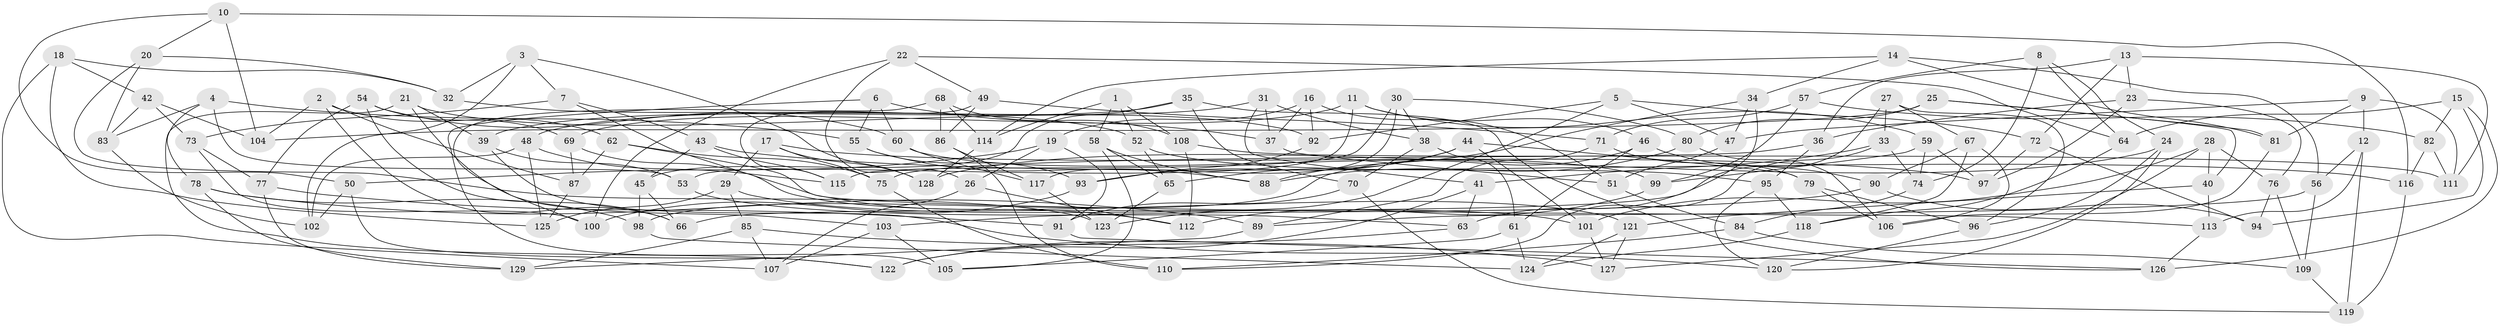 // Generated by graph-tools (version 1.1) at 2025/16/03/09/25 04:16:16]
// undirected, 129 vertices, 258 edges
graph export_dot {
graph [start="1"]
  node [color=gray90,style=filled];
  1;
  2;
  3;
  4;
  5;
  6;
  7;
  8;
  9;
  10;
  11;
  12;
  13;
  14;
  15;
  16;
  17;
  18;
  19;
  20;
  21;
  22;
  23;
  24;
  25;
  26;
  27;
  28;
  29;
  30;
  31;
  32;
  33;
  34;
  35;
  36;
  37;
  38;
  39;
  40;
  41;
  42;
  43;
  44;
  45;
  46;
  47;
  48;
  49;
  50;
  51;
  52;
  53;
  54;
  55;
  56;
  57;
  58;
  59;
  60;
  61;
  62;
  63;
  64;
  65;
  66;
  67;
  68;
  69;
  70;
  71;
  72;
  73;
  74;
  75;
  76;
  77;
  78;
  79;
  80;
  81;
  82;
  83;
  84;
  85;
  86;
  87;
  88;
  89;
  90;
  91;
  92;
  93;
  94;
  95;
  96;
  97;
  98;
  99;
  100;
  101;
  102;
  103;
  104;
  105;
  106;
  107;
  108;
  109;
  110;
  111;
  112;
  113;
  114;
  115;
  116;
  117;
  118;
  119;
  120;
  121;
  122;
  123;
  124;
  125;
  126;
  127;
  128;
  129;
  1 -- 114;
  1 -- 52;
  1 -- 108;
  1 -- 58;
  2 -- 66;
  2 -- 87;
  2 -- 62;
  2 -- 104;
  3 -- 32;
  3 -- 7;
  3 -- 128;
  3 -- 102;
  4 -- 78;
  4 -- 53;
  4 -- 55;
  4 -- 83;
  5 -- 47;
  5 -- 72;
  5 -- 123;
  5 -- 92;
  6 -- 60;
  6 -- 37;
  6 -- 55;
  6 -- 105;
  7 -- 43;
  7 -- 112;
  7 -- 73;
  8 -- 74;
  8 -- 64;
  8 -- 57;
  8 -- 24;
  9 -- 81;
  9 -- 47;
  9 -- 111;
  9 -- 12;
  10 -- 116;
  10 -- 20;
  10 -- 104;
  10 -- 50;
  11 -- 59;
  11 -- 53;
  11 -- 69;
  11 -- 46;
  12 -- 119;
  12 -- 56;
  12 -- 113;
  13 -- 111;
  13 -- 23;
  13 -- 36;
  13 -- 72;
  14 -- 81;
  14 -- 56;
  14 -- 34;
  14 -- 114;
  15 -- 126;
  15 -- 94;
  15 -- 64;
  15 -- 82;
  16 -- 37;
  16 -- 19;
  16 -- 92;
  16 -- 51;
  17 -- 29;
  17 -- 97;
  17 -- 75;
  17 -- 128;
  18 -- 42;
  18 -- 107;
  18 -- 32;
  18 -- 125;
  19 -- 26;
  19 -- 91;
  19 -- 50;
  20 -- 83;
  20 -- 123;
  20 -- 32;
  21 -- 39;
  21 -- 103;
  21 -- 122;
  21 -- 92;
  22 -- 100;
  22 -- 64;
  22 -- 49;
  22 -- 26;
  23 -- 97;
  23 -- 36;
  23 -- 76;
  24 -- 96;
  24 -- 128;
  24 -- 120;
  25 -- 81;
  25 -- 104;
  25 -- 80;
  25 -- 40;
  26 -- 112;
  26 -- 107;
  27 -- 67;
  27 -- 66;
  27 -- 96;
  27 -- 33;
  28 -- 127;
  28 -- 40;
  28 -- 101;
  28 -- 76;
  29 -- 85;
  29 -- 101;
  29 -- 125;
  30 -- 117;
  30 -- 80;
  30 -- 38;
  30 -- 115;
  31 -- 41;
  31 -- 38;
  31 -- 37;
  31 -- 48;
  32 -- 52;
  33 -- 74;
  33 -- 110;
  33 -- 41;
  34 -- 88;
  34 -- 63;
  34 -- 47;
  35 -- 126;
  35 -- 39;
  35 -- 45;
  35 -- 70;
  36 -- 75;
  36 -- 95;
  37 -- 51;
  38 -- 61;
  38 -- 70;
  39 -- 53;
  39 -- 120;
  40 -- 113;
  40 -- 121;
  41 -- 63;
  41 -- 122;
  42 -- 73;
  42 -- 104;
  42 -- 83;
  43 -- 45;
  43 -- 116;
  43 -- 115;
  44 -- 79;
  44 -- 93;
  44 -- 101;
  44 -- 65;
  45 -- 98;
  45 -- 66;
  46 -- 98;
  46 -- 61;
  46 -- 90;
  47 -- 51;
  48 -- 102;
  48 -- 125;
  48 -- 115;
  49 -- 86;
  49 -- 71;
  49 -- 115;
  50 -- 122;
  50 -- 102;
  51 -- 84;
  52 -- 95;
  52 -- 65;
  53 -- 63;
  54 -- 60;
  54 -- 66;
  54 -- 77;
  54 -- 69;
  55 -- 88;
  55 -- 93;
  56 -- 109;
  56 -- 89;
  57 -- 82;
  57 -- 71;
  57 -- 99;
  58 -- 105;
  58 -- 88;
  58 -- 65;
  59 -- 74;
  59 -- 99;
  59 -- 97;
  60 -- 99;
  60 -- 117;
  61 -- 105;
  61 -- 124;
  62 -- 113;
  62 -- 75;
  62 -- 87;
  63 -- 122;
  64 -- 118;
  65 -- 123;
  67 -- 118;
  67 -- 106;
  67 -- 90;
  68 -- 114;
  68 -- 108;
  68 -- 86;
  68 -- 100;
  69 -- 87;
  69 -- 121;
  70 -- 119;
  70 -- 91;
  71 -- 79;
  71 -- 89;
  72 -- 97;
  72 -- 94;
  73 -- 100;
  73 -- 77;
  74 -- 84;
  75 -- 110;
  76 -- 94;
  76 -- 109;
  77 -- 129;
  77 -- 91;
  78 -- 129;
  78 -- 98;
  78 -- 89;
  79 -- 96;
  79 -- 106;
  80 -- 88;
  80 -- 106;
  81 -- 106;
  82 -- 111;
  82 -- 116;
  83 -- 102;
  84 -- 109;
  84 -- 110;
  85 -- 107;
  85 -- 129;
  85 -- 127;
  86 -- 110;
  86 -- 117;
  87 -- 125;
  89 -- 129;
  90 -- 103;
  90 -- 94;
  91 -- 126;
  92 -- 93;
  93 -- 100;
  95 -- 120;
  95 -- 118;
  96 -- 120;
  98 -- 124;
  99 -- 112;
  101 -- 127;
  103 -- 105;
  103 -- 107;
  108 -- 112;
  108 -- 111;
  109 -- 119;
  113 -- 126;
  114 -- 128;
  116 -- 119;
  117 -- 123;
  118 -- 124;
  121 -- 124;
  121 -- 127;
}
